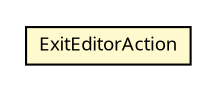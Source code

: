 #!/usr/local/bin/dot
#
# Class diagram 
# Generated by UMLGraph version R5_6 (http://www.umlgraph.org/)
#

digraph G {
	edge [fontname="Trebuchet MS",fontsize=10,labelfontname="Trebuchet MS",labelfontsize=10];
	node [fontname="Trebuchet MS",fontsize=10,shape=plaintext];
	nodesep=0.25;
	ranksep=0.5;
	// se.cambio.cds.gdl.editor.view.menubar.ExitEditorAction
	c181951 [label=<<table title="se.cambio.cds.gdl.editor.view.menubar.ExitEditorAction" border="0" cellborder="1" cellspacing="0" cellpadding="2" port="p" bgcolor="lemonChiffon" href="./ExitEditorAction.html">
		<tr><td><table border="0" cellspacing="0" cellpadding="1">
<tr><td align="center" balign="center"><font face="Trebuchet MS"> ExitEditorAction </font></td></tr>
		</table></td></tr>
		</table>>, URL="./ExitEditorAction.html", fontname="Trebuchet MS", fontcolor="black", fontsize=9.0];
}

